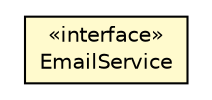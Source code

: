 #!/usr/local/bin/dot
#
# Class diagram 
# Generated by UMLGraph version 5.1 (http://www.umlgraph.org/)
#

digraph G {
	edge [fontname="Helvetica",fontsize=10,labelfontname="Helvetica",labelfontsize=10];
	node [fontname="Helvetica",fontsize=10,shape=plaintext];
	nodesep=0.25;
	ranksep=0.5;
	// cn.edu.uestc.acmicpc.service.iface.EmailService
	c19162 [label=<<table title="cn.edu.uestc.acmicpc.service.iface.EmailService" border="0" cellborder="1" cellspacing="0" cellpadding="2" port="p" bgcolor="lemonChiffon" href="./EmailService.html">
		<tr><td><table border="0" cellspacing="0" cellpadding="1">
<tr><td align="center" balign="center"> &#171;interface&#187; </td></tr>
<tr><td align="center" balign="center"> EmailService </td></tr>
		</table></td></tr>
		</table>>, fontname="Helvetica", fontcolor="black", fontsize=10.0];
}

